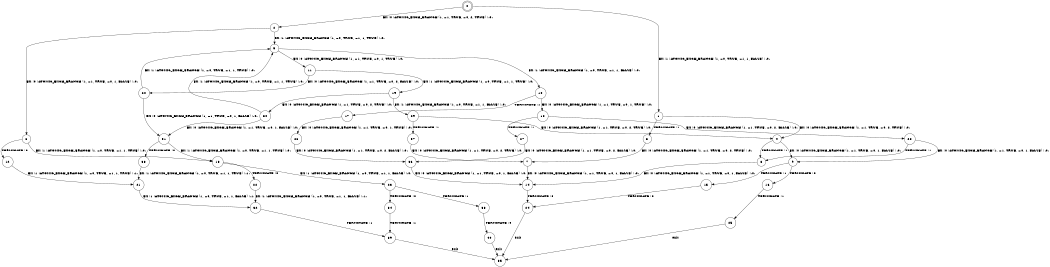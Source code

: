 digraph BCG {
size = "7, 10.5";
center = TRUE;
node [shape = circle];
0 [peripheries = 2];
0 -> 1 [label = "EX !1 !ATOMIC_EXCH_BRANCH (1, +0, TRUE, +1, 1, FALSE) !:0:"];
0 -> 2 [label = "EX !0 !ATOMIC_EXCH_BRANCH (1, +1, TRUE, +0, 2, TRUE) !:0:"];
1 -> 3 [label = "TERMINATE !1"];
1 -> 4 [label = "EX !0 !ATOMIC_EXCH_BRANCH (1, +1, TRUE, +0, 2, TRUE) !:0:"];
2 -> 5 [label = "EX !1 !ATOMIC_EXCH_BRANCH (1, +0, TRUE, +1, 1, TRUE) !:0:"];
2 -> 6 [label = "EX !0 !ATOMIC_EXCH_BRANCH (1, +1, TRUE, +0, 1, FALSE) !:0:"];
3 -> 7 [label = "EX !0 !ATOMIC_EXCH_BRANCH (1, +1, TRUE, +0, 2, TRUE) !:0:"];
4 -> 8 [label = "TERMINATE !1"];
4 -> 9 [label = "EX !0 !ATOMIC_EXCH_BRANCH (1, +1, TRUE, +0, 1, FALSE) !:0:"];
5 -> 10 [label = "EX !1 !ATOMIC_EXCH_BRANCH (1, +0, TRUE, +1, 1, FALSE) !:0:"];
5 -> 11 [label = "EX !0 !ATOMIC_EXCH_BRANCH (1, +1, TRUE, +0, 1, TRUE) !:0:"];
6 -> 12 [label = "TERMINATE !0"];
6 -> 13 [label = "EX !1 !ATOMIC_EXCH_BRANCH (1, +0, TRUE, +1, 1, TRUE) !:0:"];
7 -> 14 [label = "EX !0 !ATOMIC_EXCH_BRANCH (1, +1, TRUE, +0, 1, FALSE) !:0:"];
8 -> 14 [label = "EX !0 !ATOMIC_EXCH_BRANCH (1, +1, TRUE, +0, 1, FALSE) !:0:"];
9 -> 15 [label = "TERMINATE !1"];
9 -> 16 [label = "TERMINATE !0"];
10 -> 17 [label = "TERMINATE !1"];
10 -> 18 [label = "EX !0 !ATOMIC_EXCH_BRANCH (1, +1, TRUE, +0, 1, TRUE) !:0:"];
11 -> 19 [label = "EX !1 !ATOMIC_EXCH_BRANCH (1, +0, TRUE, +1, 1, TRUE) !:0:"];
11 -> 20 [label = "EX !0 !ATOMIC_EXCH_BRANCH (1, +1, TRUE, +0, 2, FALSE) !:0:"];
12 -> 21 [label = "EX !1 !ATOMIC_EXCH_BRANCH (1, +0, TRUE, +1, 1, TRUE) !:1:"];
13 -> 22 [label = "TERMINATE !0"];
13 -> 23 [label = "EX !1 !ATOMIC_EXCH_BRANCH (1, +0, TRUE, +1, 1, FALSE) !:0:"];
14 -> 24 [label = "TERMINATE !0"];
15 -> 24 [label = "TERMINATE !0"];
16 -> 25 [label = "TERMINATE !1"];
17 -> 26 [label = "EX !0 !ATOMIC_EXCH_BRANCH (1, +1, TRUE, +0, 1, TRUE) !:0:"];
18 -> 27 [label = "TERMINATE !1"];
18 -> 28 [label = "EX !0 !ATOMIC_EXCH_BRANCH (1, +1, TRUE, +0, 2, FALSE) !:0:"];
19 -> 29 [label = "EX !1 !ATOMIC_EXCH_BRANCH (1, +0, TRUE, +1, 1, FALSE) !:0:"];
19 -> 30 [label = "EX !0 !ATOMIC_EXCH_BRANCH (1, +1, TRUE, +0, 2, TRUE) !:0:"];
20 -> 5 [label = "EX !1 !ATOMIC_EXCH_BRANCH (1, +0, TRUE, +1, 1, TRUE) !:0:"];
20 -> 31 [label = "EX !0 !ATOMIC_EXCH_BRANCH (1, +1, TRUE, +0, 1, FALSE) !:0:"];
21 -> 32 [label = "EX !1 !ATOMIC_EXCH_BRANCH (1, +0, TRUE, +1, 1, FALSE) !:1:"];
22 -> 32 [label = "EX !1 !ATOMIC_EXCH_BRANCH (1, +0, TRUE, +1, 1, FALSE) !:1:"];
23 -> 33 [label = "TERMINATE !1"];
23 -> 34 [label = "TERMINATE !0"];
24 -> 35 [label = "exit"];
25 -> 35 [label = "exit"];
26 -> 36 [label = "EX !0 !ATOMIC_EXCH_BRANCH (1, +1, TRUE, +0, 2, FALSE) !:0:"];
27 -> 36 [label = "EX !0 !ATOMIC_EXCH_BRANCH (1, +1, TRUE, +0, 2, FALSE) !:0:"];
28 -> 8 [label = "TERMINATE !1"];
28 -> 9 [label = "EX !0 !ATOMIC_EXCH_BRANCH (1, +1, TRUE, +0, 1, FALSE) !:0:"];
29 -> 37 [label = "TERMINATE !1"];
29 -> 4 [label = "EX !0 !ATOMIC_EXCH_BRANCH (1, +1, TRUE, +0, 2, TRUE) !:0:"];
30 -> 5 [label = "EX !1 !ATOMIC_EXCH_BRANCH (1, +0, TRUE, +1, 1, TRUE) !:0:"];
30 -> 31 [label = "EX !0 !ATOMIC_EXCH_BRANCH (1, +1, TRUE, +0, 1, FALSE) !:0:"];
31 -> 38 [label = "TERMINATE !0"];
31 -> 13 [label = "EX !1 !ATOMIC_EXCH_BRANCH (1, +0, TRUE, +1, 1, TRUE) !:0:"];
32 -> 39 [label = "TERMINATE !1"];
33 -> 40 [label = "TERMINATE !0"];
34 -> 39 [label = "TERMINATE !1"];
36 -> 14 [label = "EX !0 !ATOMIC_EXCH_BRANCH (1, +1, TRUE, +0, 1, FALSE) !:0:"];
37 -> 7 [label = "EX !0 !ATOMIC_EXCH_BRANCH (1, +1, TRUE, +0, 2, TRUE) !:0:"];
38 -> 21 [label = "EX !1 !ATOMIC_EXCH_BRANCH (1, +0, TRUE, +1, 1, TRUE) !:1:"];
39 -> 35 [label = "exit"];
40 -> 35 [label = "exit"];
}
